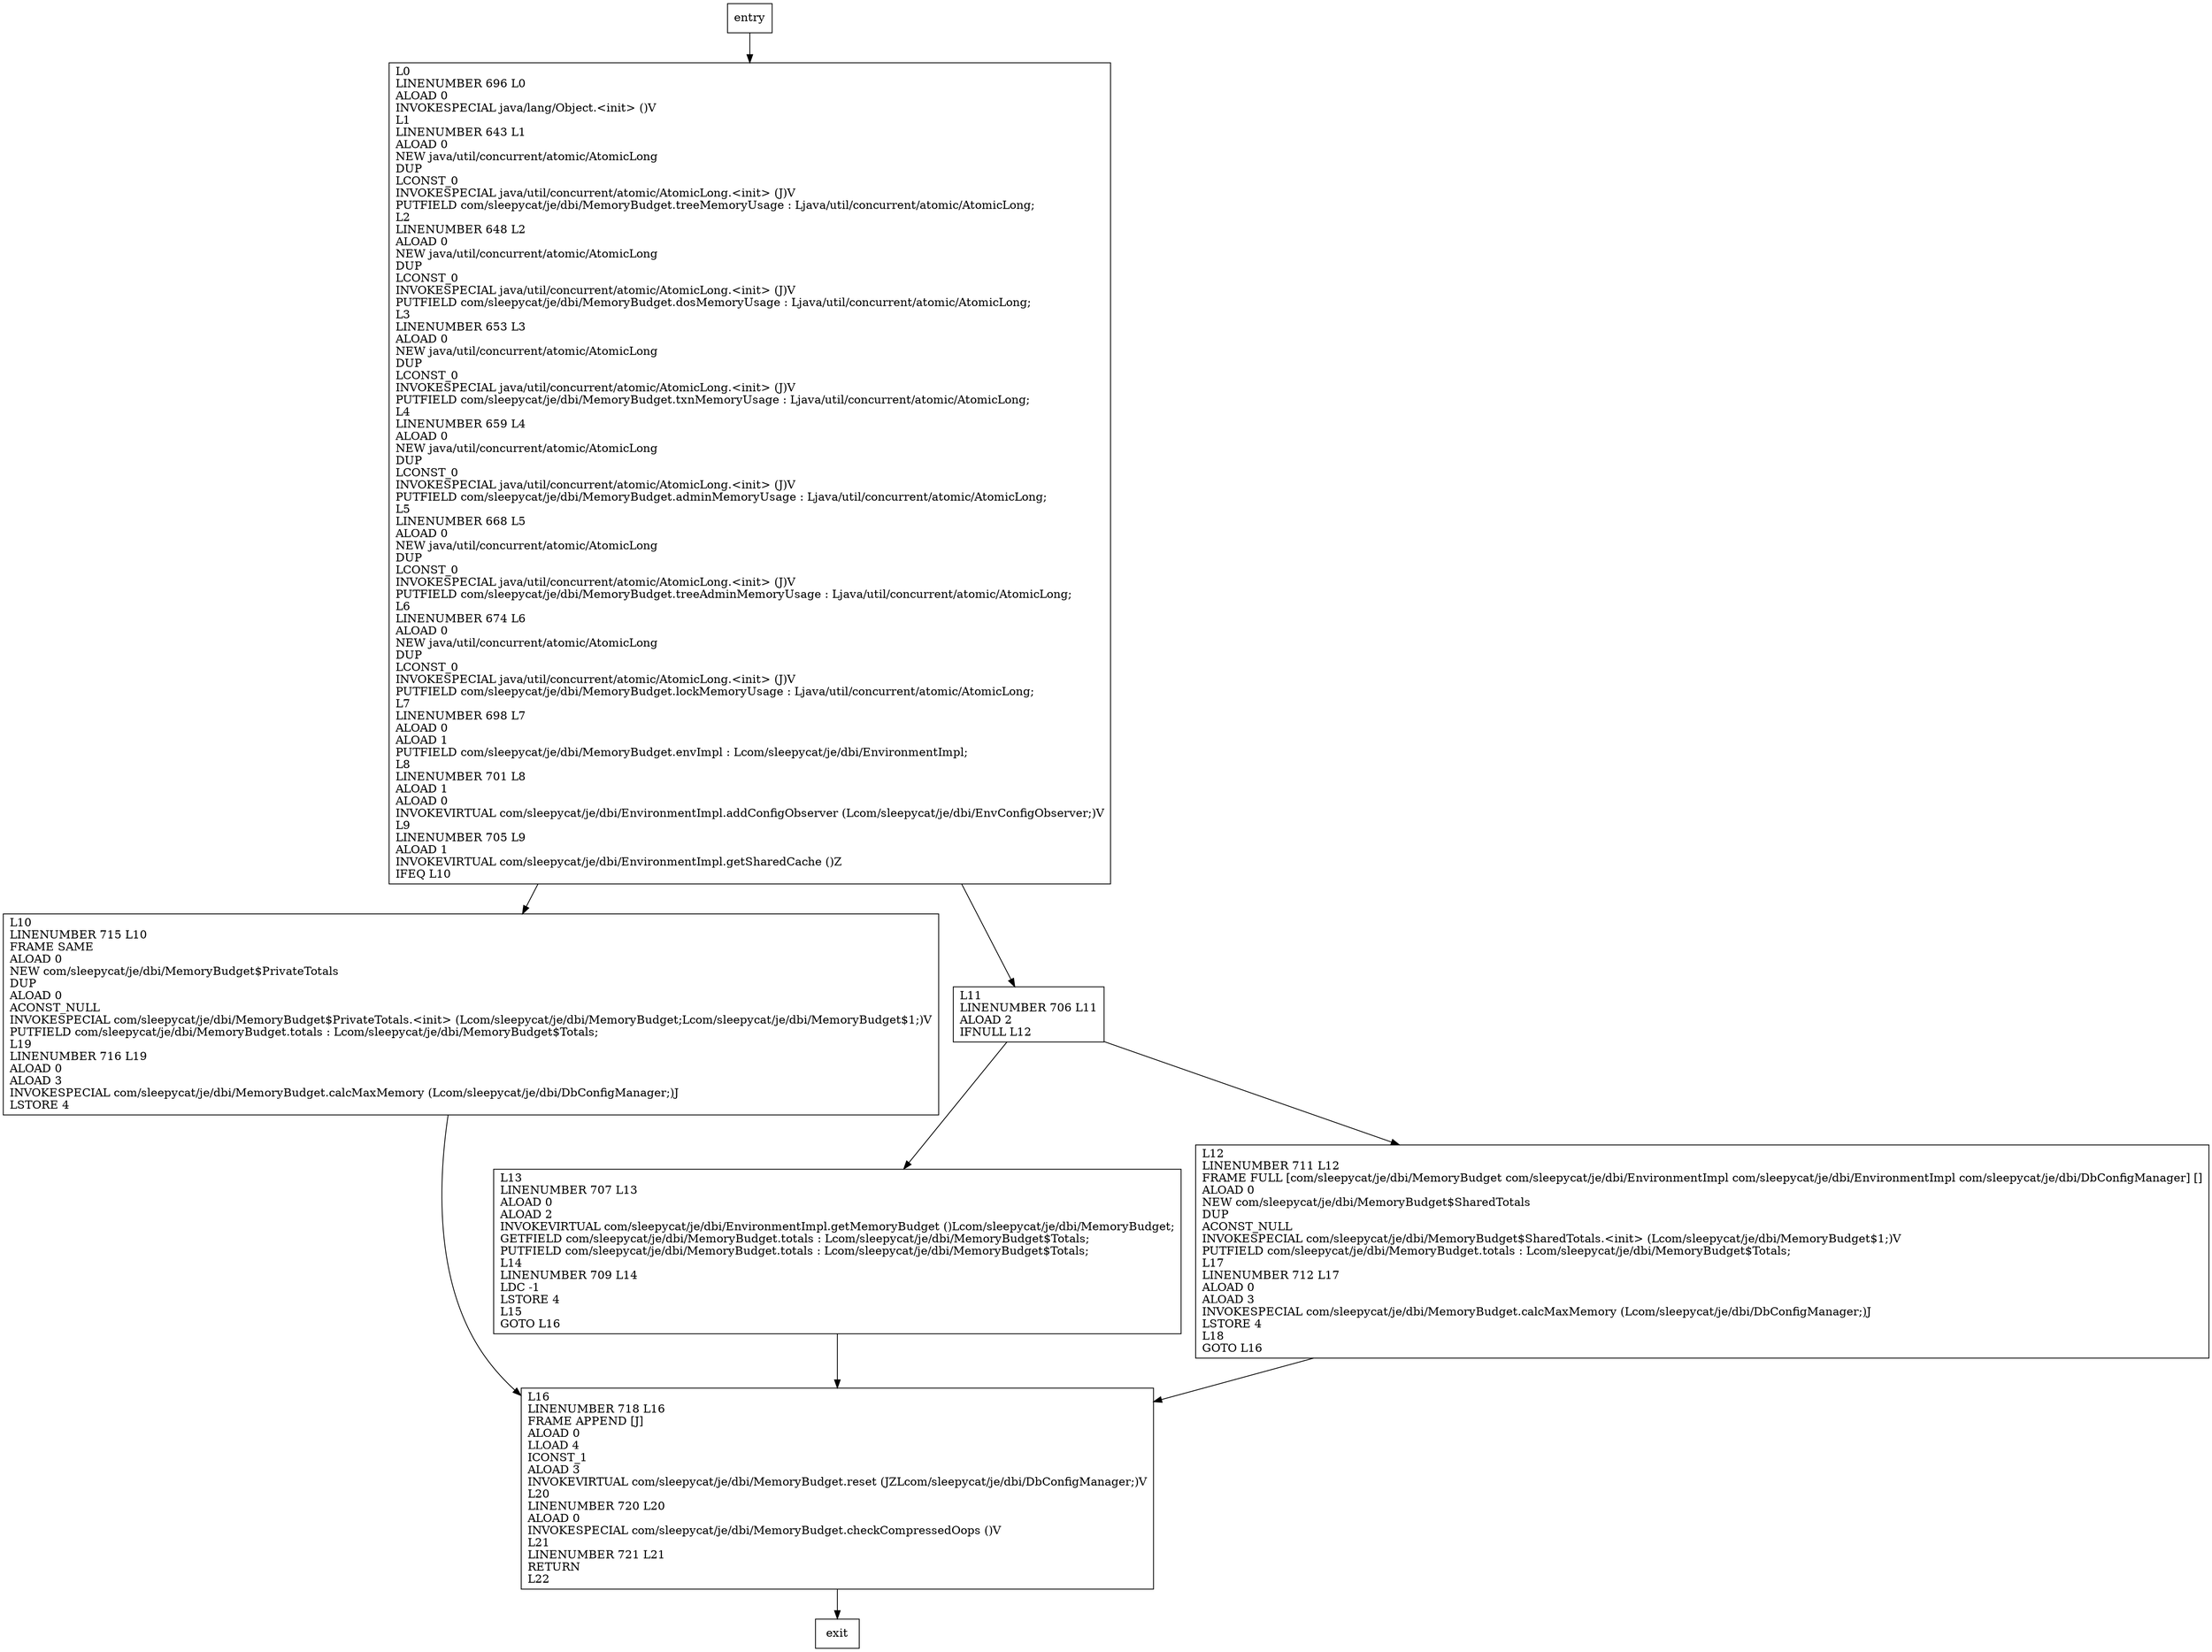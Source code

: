 digraph <init> {
node [shape=record];
121655187 [label="L10\lLINENUMBER 715 L10\lFRAME SAME\lALOAD 0\lNEW com/sleepycat/je/dbi/MemoryBudget$PrivateTotals\lDUP\lALOAD 0\lACONST_NULL\lINVOKESPECIAL com/sleepycat/je/dbi/MemoryBudget$PrivateTotals.\<init\> (Lcom/sleepycat/je/dbi/MemoryBudget;Lcom/sleepycat/je/dbi/MemoryBudget$1;)V\lPUTFIELD com/sleepycat/je/dbi/MemoryBudget.totals : Lcom/sleepycat/je/dbi/MemoryBudget$Totals;\lL19\lLINENUMBER 716 L19\lALOAD 0\lALOAD 3\lINVOKESPECIAL com/sleepycat/je/dbi/MemoryBudget.calcMaxMemory (Lcom/sleepycat/je/dbi/DbConfigManager;)J\lLSTORE 4\l"];
1189959749 [label="L16\lLINENUMBER 718 L16\lFRAME APPEND [J]\lALOAD 0\lLLOAD 4\lICONST_1\lALOAD 3\lINVOKEVIRTUAL com/sleepycat/je/dbi/MemoryBudget.reset (JZLcom/sleepycat/je/dbi/DbConfigManager;)V\lL20\lLINENUMBER 720 L20\lALOAD 0\lINVOKESPECIAL com/sleepycat/je/dbi/MemoryBudget.checkCompressedOops ()V\lL21\lLINENUMBER 721 L21\lRETURN\lL22\l"];
164248217 [label="L0\lLINENUMBER 696 L0\lALOAD 0\lINVOKESPECIAL java/lang/Object.\<init\> ()V\lL1\lLINENUMBER 643 L1\lALOAD 0\lNEW java/util/concurrent/atomic/AtomicLong\lDUP\lLCONST_0\lINVOKESPECIAL java/util/concurrent/atomic/AtomicLong.\<init\> (J)V\lPUTFIELD com/sleepycat/je/dbi/MemoryBudget.treeMemoryUsage : Ljava/util/concurrent/atomic/AtomicLong;\lL2\lLINENUMBER 648 L2\lALOAD 0\lNEW java/util/concurrent/atomic/AtomicLong\lDUP\lLCONST_0\lINVOKESPECIAL java/util/concurrent/atomic/AtomicLong.\<init\> (J)V\lPUTFIELD com/sleepycat/je/dbi/MemoryBudget.dosMemoryUsage : Ljava/util/concurrent/atomic/AtomicLong;\lL3\lLINENUMBER 653 L3\lALOAD 0\lNEW java/util/concurrent/atomic/AtomicLong\lDUP\lLCONST_0\lINVOKESPECIAL java/util/concurrent/atomic/AtomicLong.\<init\> (J)V\lPUTFIELD com/sleepycat/je/dbi/MemoryBudget.txnMemoryUsage : Ljava/util/concurrent/atomic/AtomicLong;\lL4\lLINENUMBER 659 L4\lALOAD 0\lNEW java/util/concurrent/atomic/AtomicLong\lDUP\lLCONST_0\lINVOKESPECIAL java/util/concurrent/atomic/AtomicLong.\<init\> (J)V\lPUTFIELD com/sleepycat/je/dbi/MemoryBudget.adminMemoryUsage : Ljava/util/concurrent/atomic/AtomicLong;\lL5\lLINENUMBER 668 L5\lALOAD 0\lNEW java/util/concurrent/atomic/AtomicLong\lDUP\lLCONST_0\lINVOKESPECIAL java/util/concurrent/atomic/AtomicLong.\<init\> (J)V\lPUTFIELD com/sleepycat/je/dbi/MemoryBudget.treeAdminMemoryUsage : Ljava/util/concurrent/atomic/AtomicLong;\lL6\lLINENUMBER 674 L6\lALOAD 0\lNEW java/util/concurrent/atomic/AtomicLong\lDUP\lLCONST_0\lINVOKESPECIAL java/util/concurrent/atomic/AtomicLong.\<init\> (J)V\lPUTFIELD com/sleepycat/je/dbi/MemoryBudget.lockMemoryUsage : Ljava/util/concurrent/atomic/AtomicLong;\lL7\lLINENUMBER 698 L7\lALOAD 0\lALOAD 1\lPUTFIELD com/sleepycat/je/dbi/MemoryBudget.envImpl : Lcom/sleepycat/je/dbi/EnvironmentImpl;\lL8\lLINENUMBER 701 L8\lALOAD 1\lALOAD 0\lINVOKEVIRTUAL com/sleepycat/je/dbi/EnvironmentImpl.addConfigObserver (Lcom/sleepycat/je/dbi/EnvConfigObserver;)V\lL9\lLINENUMBER 705 L9\lALOAD 1\lINVOKEVIRTUAL com/sleepycat/je/dbi/EnvironmentImpl.getSharedCache ()Z\lIFEQ L10\l"];
2032784600 [label="L11\lLINENUMBER 706 L11\lALOAD 2\lIFNULL L12\l"];
689120490 [label="L13\lLINENUMBER 707 L13\lALOAD 0\lALOAD 2\lINVOKEVIRTUAL com/sleepycat/je/dbi/EnvironmentImpl.getMemoryBudget ()Lcom/sleepycat/je/dbi/MemoryBudget;\lGETFIELD com/sleepycat/je/dbi/MemoryBudget.totals : Lcom/sleepycat/je/dbi/MemoryBudget$Totals;\lPUTFIELD com/sleepycat/je/dbi/MemoryBudget.totals : Lcom/sleepycat/je/dbi/MemoryBudget$Totals;\lL14\lLINENUMBER 709 L14\lLDC -1\lLSTORE 4\lL15\lGOTO L16\l"];
1901448611 [label="L12\lLINENUMBER 711 L12\lFRAME FULL [com/sleepycat/je/dbi/MemoryBudget com/sleepycat/je/dbi/EnvironmentImpl com/sleepycat/je/dbi/EnvironmentImpl com/sleepycat/je/dbi/DbConfigManager] []\lALOAD 0\lNEW com/sleepycat/je/dbi/MemoryBudget$SharedTotals\lDUP\lACONST_NULL\lINVOKESPECIAL com/sleepycat/je/dbi/MemoryBudget$SharedTotals.\<init\> (Lcom/sleepycat/je/dbi/MemoryBudget$1;)V\lPUTFIELD com/sleepycat/je/dbi/MemoryBudget.totals : Lcom/sleepycat/je/dbi/MemoryBudget$Totals;\lL17\lLINENUMBER 712 L17\lALOAD 0\lALOAD 3\lINVOKESPECIAL com/sleepycat/je/dbi/MemoryBudget.calcMaxMemory (Lcom/sleepycat/je/dbi/DbConfigManager;)J\lLSTORE 4\lL18\lGOTO L16\l"];
entry;
exit;
entry -> 164248217;
121655187 -> 1189959749;
1189959749 -> exit;
164248217 -> 121655187;
164248217 -> 2032784600;
2032784600 -> 689120490;
2032784600 -> 1901448611;
689120490 -> 1189959749;
1901448611 -> 1189959749;
}
